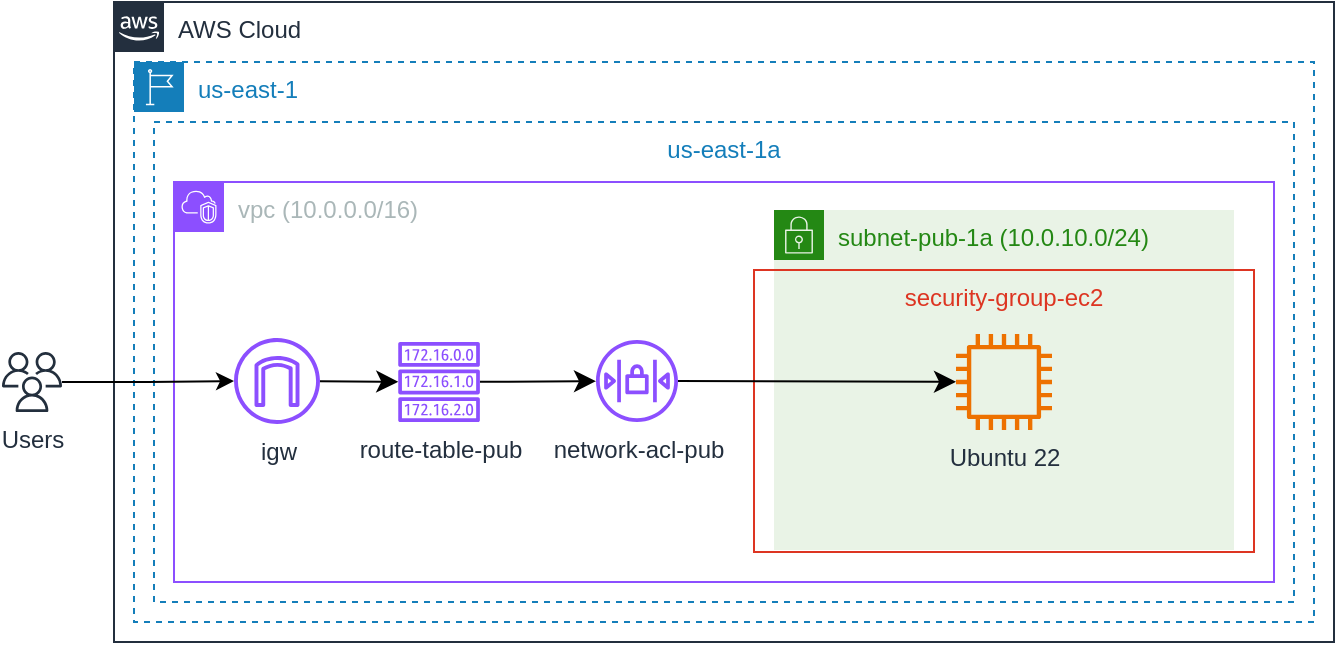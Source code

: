 <mxfile version="26.2.14">
  <diagram id="c5abF-_XNL_onJw3WAh4" name="multi-az-vpc">
    <mxGraphModel dx="988" dy="333" grid="1" gridSize="10" guides="1" tooltips="1" connect="1" arrows="1" fold="1" page="1" pageScale="1" pageWidth="850" pageHeight="1100" math="0" shadow="0">
      <root>
        <mxCell id="0" />
        <mxCell id="1" parent="0" />
        <mxCell id="o6Gz3im2fdCTrS6Oe6SJ-2" value="us-east-1a&#xa;" style="fillColor=none;strokeColor=#147EBA;dashed=1;verticalAlign=top;fontStyle=0;fontColor=#147EBA;direction=north;" parent="1" vertex="1">
          <mxGeometry x="210" y="140" width="570" height="240" as="geometry" />
        </mxCell>
        <mxCell id="o6Gz3im2fdCTrS6Oe6SJ-6" value="AWS Cloud" style="points=[[0,0],[0.25,0],[0.5,0],[0.75,0],[1,0],[1,0.25],[1,0.5],[1,0.75],[1,1],[0.75,1],[0.5,1],[0.25,1],[0,1],[0,0.75],[0,0.5],[0,0.25]];outlineConnect=0;gradientColor=none;html=1;whiteSpace=wrap;fontSize=12;fontStyle=0;container=0;pointerEvents=0;collapsible=0;recursiveResize=0;shape=mxgraph.aws4.group;grIcon=mxgraph.aws4.group_aws_cloud_alt;strokeColor=#232F3E;fillColor=none;verticalAlign=top;align=left;spacingLeft=30;fontColor=#232F3E;dashed=0;" parent="1" vertex="1">
          <mxGeometry x="190" y="80" width="610" height="320" as="geometry" />
        </mxCell>
        <mxCell id="o6Gz3im2fdCTrS6Oe6SJ-7" value="us-east-1" style="points=[[0,0],[0.25,0],[0.5,0],[0.75,0],[1,0],[1,0.25],[1,0.5],[1,0.75],[1,1],[0.75,1],[0.5,1],[0.25,1],[0,1],[0,0.75],[0,0.5],[0,0.25]];outlineConnect=0;gradientColor=none;html=1;whiteSpace=wrap;fontSize=12;fontStyle=0;container=0;pointerEvents=0;collapsible=0;recursiveResize=0;shape=mxgraph.aws4.group;grIcon=mxgraph.aws4.group_region;strokeColor=#147EBA;fillColor=none;verticalAlign=top;align=left;spacingLeft=30;fontColor=#147EBA;dashed=1;" parent="1" vertex="1">
          <mxGeometry x="200" y="110" width="590" height="280" as="geometry" />
        </mxCell>
        <mxCell id="o6Gz3im2fdCTrS6Oe6SJ-9" value="&lt;div&gt;subnet-pub-1a (10.0.10.0/24)&lt;/div&gt;" style="points=[[0,0],[0.25,0],[0.5,0],[0.75,0],[1,0],[1,0.25],[1,0.5],[1,0.75],[1,1],[0.75,1],[0.5,1],[0.25,1],[0,1],[0,0.75],[0,0.5],[0,0.25]];outlineConnect=0;gradientColor=none;html=1;whiteSpace=wrap;fontSize=12;fontStyle=0;container=0;pointerEvents=0;collapsible=0;recursiveResize=0;shape=mxgraph.aws4.group;grIcon=mxgraph.aws4.group_security_group;grStroke=0;strokeColor=#248814;fillColor=#E9F3E6;verticalAlign=top;align=left;spacingLeft=30;fontColor=#248814;dashed=0;" parent="1" vertex="1">
          <mxGeometry x="520" y="184" width="230" height="170" as="geometry" />
        </mxCell>
        <mxCell id="o6Gz3im2fdCTrS6Oe6SJ-17" value="security-group-ec2" style="fillColor=none;strokeColor=#DD3522;verticalAlign=top;fontStyle=0;fontColor=#DD3522;" parent="1" vertex="1">
          <mxGeometry x="510" y="214" width="250" height="141" as="geometry" />
        </mxCell>
        <mxCell id="GZlLUc0SY0Vusj31z0ji-7" value="&lt;div&gt;Ubuntu 22&lt;/div&gt;" style="sketch=0;outlineConnect=0;fontColor=#232F3E;gradientColor=none;fillColor=#ED7100;strokeColor=none;dashed=0;verticalLabelPosition=bottom;verticalAlign=top;align=center;html=1;fontSize=12;fontStyle=0;aspect=fixed;pointerEvents=1;shape=mxgraph.aws4.instance2;" parent="1" vertex="1">
          <mxGeometry x="611" y="246" width="48" height="48" as="geometry" />
        </mxCell>
        <mxCell id="C8UU4FP-VCX7B_eMEScx-13" style="edgeStyle=none;curved=1;rounded=0;orthogonalLoop=1;jettySize=auto;html=1;fontSize=12;startSize=8;endSize=8;" parent="1" source="GZlLUc0SY0Vusj31z0ji-8" target="C8UU4FP-VCX7B_eMEScx-1" edge="1">
          <mxGeometry relative="1" as="geometry" />
        </mxCell>
        <mxCell id="GZlLUc0SY0Vusj31z0ji-8" value="igw" style="sketch=0;outlineConnect=0;fontColor=#232F3E;gradientColor=none;fillColor=#8C4FFF;strokeColor=none;dashed=0;verticalLabelPosition=bottom;verticalAlign=top;align=center;html=1;fontSize=12;fontStyle=0;aspect=fixed;pointerEvents=1;shape=mxgraph.aws4.internet_gateway;" parent="1" vertex="1">
          <mxGeometry x="250" y="248" width="43" height="43" as="geometry" />
        </mxCell>
        <mxCell id="C8UU4FP-VCX7B_eMEScx-15" style="edgeStyle=none;curved=1;rounded=0;orthogonalLoop=1;jettySize=auto;html=1;fontSize=12;startSize=8;endSize=8;" parent="1" source="C8UU4FP-VCX7B_eMEScx-1" target="C8UU4FP-VCX7B_eMEScx-3" edge="1">
          <mxGeometry relative="1" as="geometry" />
        </mxCell>
        <mxCell id="C8UU4FP-VCX7B_eMEScx-1" value="route-table-pub" style="sketch=0;outlineConnect=0;fontColor=#232F3E;gradientColor=none;fillColor=#8C4FFF;strokeColor=none;dashed=0;verticalLabelPosition=bottom;verticalAlign=top;align=center;html=1;fontSize=12;fontStyle=0;aspect=fixed;pointerEvents=1;shape=mxgraph.aws4.route_table;" parent="1" vertex="1">
          <mxGeometry x="332" y="250" width="41.05" height="40" as="geometry" />
        </mxCell>
        <mxCell id="C8UU4FP-VCX7B_eMEScx-16" value="" style="edgeStyle=none;curved=1;rounded=0;orthogonalLoop=1;jettySize=auto;html=1;fontSize=12;startSize=8;endSize=8;" parent="1" source="C8UU4FP-VCX7B_eMEScx-3" target="GZlLUc0SY0Vusj31z0ji-7" edge="1">
          <mxGeometry relative="1" as="geometry" />
        </mxCell>
        <mxCell id="C8UU4FP-VCX7B_eMEScx-4" value="vpc (10.0.0.0/16)" style="points=[[0,0],[0.25,0],[0.5,0],[0.75,0],[1,0],[1,0.25],[1,0.5],[1,0.75],[1,1],[0.75,1],[0.5,1],[0.25,1],[0,1],[0,0.75],[0,0.5],[0,0.25]];outlineConnect=0;gradientColor=none;html=1;whiteSpace=wrap;fontSize=12;fontStyle=0;container=1;pointerEvents=0;collapsible=0;recursiveResize=0;shape=mxgraph.aws4.group;grIcon=mxgraph.aws4.group_vpc2;strokeColor=#8C4FFF;fillColor=none;verticalAlign=top;align=left;spacingLeft=30;fontColor=#AAB7B8;dashed=0;" parent="1" vertex="1">
          <mxGeometry x="220" y="170" width="550" height="200" as="geometry" />
        </mxCell>
        <mxCell id="C8UU4FP-VCX7B_eMEScx-3" value="network-acl-pub" style="sketch=0;outlineConnect=0;fontColor=#232F3E;gradientColor=none;fillColor=#8C4FFF;strokeColor=none;dashed=0;verticalLabelPosition=bottom;verticalAlign=top;align=center;html=1;fontSize=12;fontStyle=0;aspect=fixed;pointerEvents=1;shape=mxgraph.aws4.network_access_control_list;" parent="C8UU4FP-VCX7B_eMEScx-4" vertex="1">
          <mxGeometry x="211" y="79" width="41" height="41" as="geometry" />
        </mxCell>
        <mxCell id="8FKhFlXcBXJuAcLEcx28-1" value="" style="edgeStyle=orthogonalEdgeStyle;rounded=0;orthogonalLoop=1;jettySize=auto;html=1;" parent="1" source="C8UU4FP-VCX7B_eMEScx-5" target="GZlLUc0SY0Vusj31z0ji-8" edge="1">
          <mxGeometry relative="1" as="geometry" />
        </mxCell>
        <mxCell id="C8UU4FP-VCX7B_eMEScx-5" value="Users" style="sketch=0;outlineConnect=0;fontColor=#232F3E;gradientColor=none;fillColor=#232F3D;strokeColor=none;dashed=0;verticalLabelPosition=bottom;verticalAlign=top;align=center;html=1;fontSize=12;fontStyle=0;aspect=fixed;pointerEvents=1;shape=mxgraph.aws4.users;" parent="1" vertex="1">
          <mxGeometry x="134.0" y="255" width="30" height="30" as="geometry" />
        </mxCell>
      </root>
    </mxGraphModel>
  </diagram>
</mxfile>
